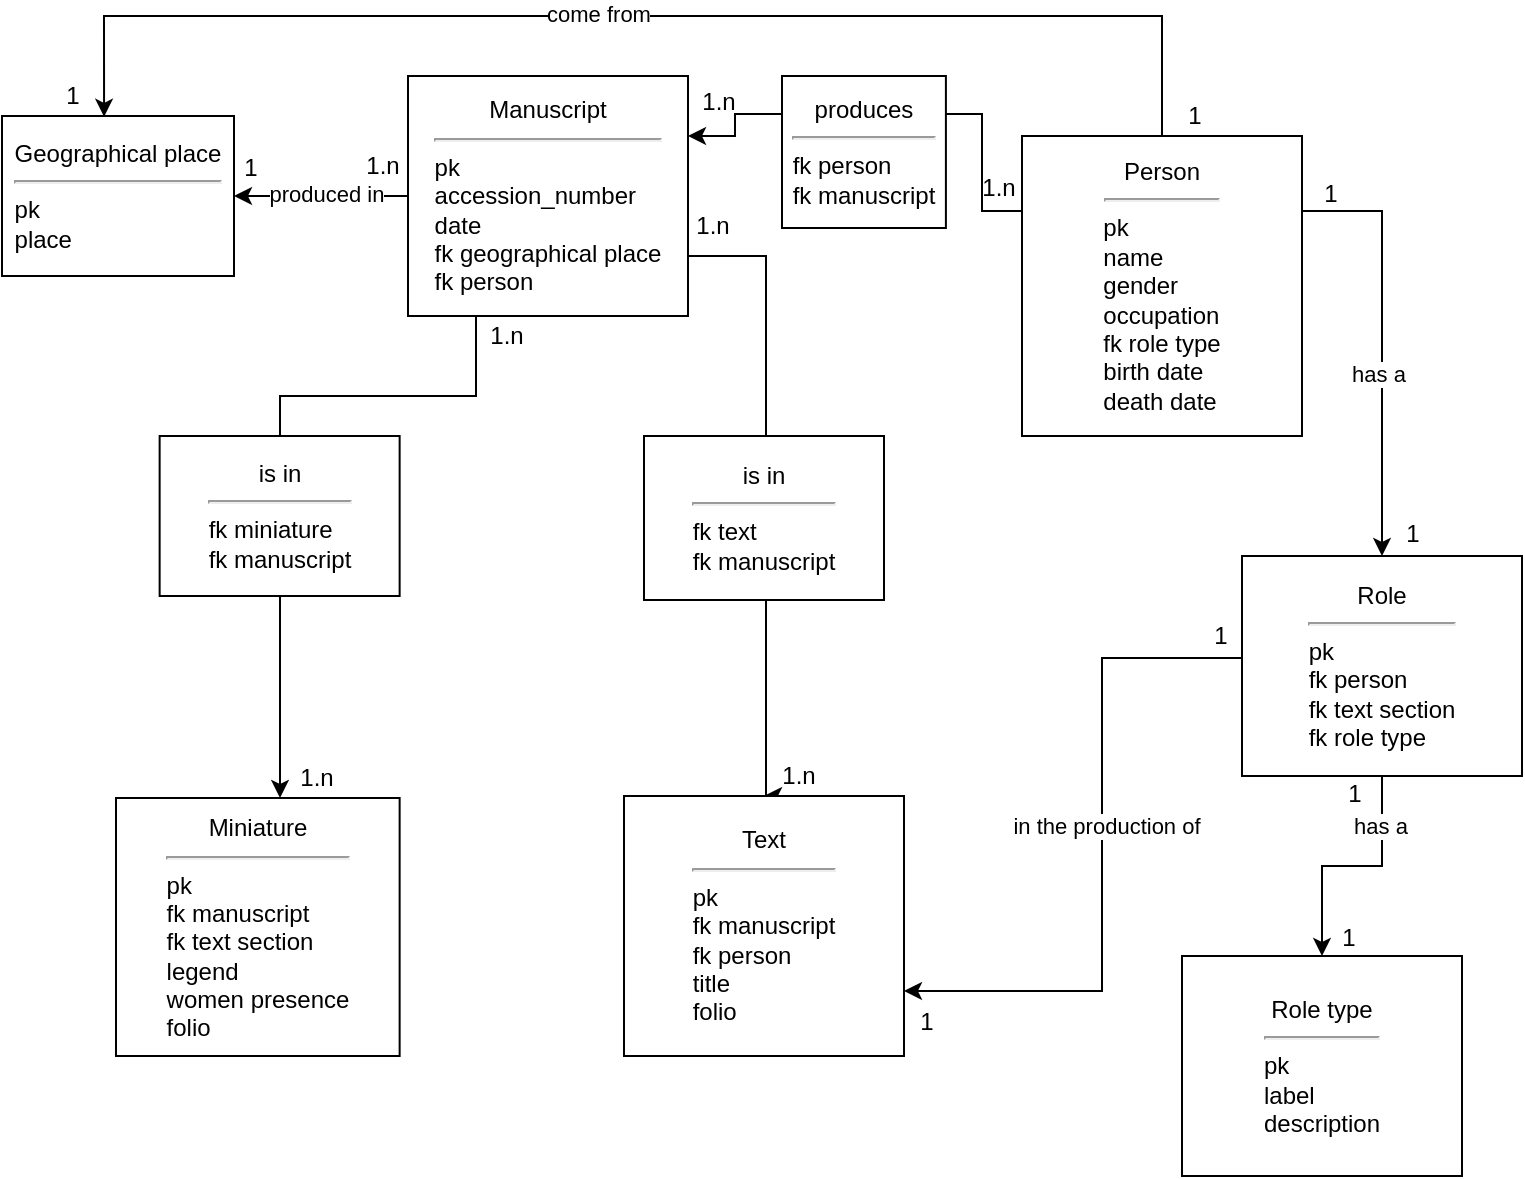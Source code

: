 <mxfile version="20.7.4" type="github">
  <diagram id="q0DILytYg0iy6yfAkVPH" name="Page-1">
    <mxGraphModel dx="1474" dy="643" grid="1" gridSize="10" guides="1" tooltips="1" connect="1" arrows="1" fold="1" page="1" pageScale="1" pageWidth="827" pageHeight="1169" math="0" shadow="0">
      <root>
        <mxCell id="0" />
        <mxCell id="1" parent="0" />
        <mxCell id="4ma81mb0YaSDIXV27W-R-30" style="edgeStyle=orthogonalEdgeStyle;rounded=0;orthogonalLoop=1;jettySize=auto;html=1;" parent="1" source="Z-nDP4wHouM15RZJmkO2-1" target="Z-nDP4wHouM15RZJmkO2-10" edge="1">
          <mxGeometry relative="1" as="geometry">
            <Array as="points">
              <mxPoint x="277" y="260" />
              <mxPoint x="179" y="260" />
            </Array>
          </mxGeometry>
        </mxCell>
        <mxCell id="4ma81mb0YaSDIXV27W-R-31" style="edgeStyle=orthogonalEdgeStyle;rounded=0;orthogonalLoop=1;jettySize=auto;html=1;entryX=0.5;entryY=0;entryDx=0;entryDy=0;" parent="1" source="Z-nDP4wHouM15RZJmkO2-1" target="Z-nDP4wHouM15RZJmkO2-14" edge="1">
          <mxGeometry relative="1" as="geometry">
            <Array as="points">
              <mxPoint x="422" y="190" />
              <mxPoint x="422" y="460" />
            </Array>
          </mxGeometry>
        </mxCell>
        <mxCell id="f1sQHdEGRzn72mfnm5AS-35" style="edgeStyle=orthogonalEdgeStyle;rounded=0;orthogonalLoop=1;jettySize=auto;html=1;exitX=0;exitY=0.5;exitDx=0;exitDy=0;entryX=1;entryY=0.5;entryDx=0;entryDy=0;" edge="1" parent="1" source="Z-nDP4wHouM15RZJmkO2-1" target="F8eL2Q75ojKpojj5MNbm-3">
          <mxGeometry relative="1" as="geometry" />
        </mxCell>
        <mxCell id="f1sQHdEGRzn72mfnm5AS-36" value="produced in" style="edgeLabel;html=1;align=center;verticalAlign=middle;resizable=0;points=[];" vertex="1" connectable="0" parent="f1sQHdEGRzn72mfnm5AS-35">
          <mxGeometry x="0.032" y="2" relative="1" as="geometry">
            <mxPoint x="4" y="-3" as="offset" />
          </mxGeometry>
        </mxCell>
        <mxCell id="Z-nDP4wHouM15RZJmkO2-1" value="&lt;div&gt;Manuscript&lt;/div&gt;&lt;div&gt;&lt;hr&gt;&lt;/div&gt;&lt;div align=&quot;left&quot;&gt;pk&lt;/div&gt;&lt;div align=&quot;left&quot;&gt;accession_number&lt;/div&gt;&lt;div align=&quot;left&quot;&gt;date&lt;/div&gt;&lt;div align=&quot;left&quot;&gt;fk geographical place&lt;/div&gt;&lt;div align=&quot;left&quot;&gt;fk person&lt;br&gt;&lt;/div&gt;" style="rounded=0;whiteSpace=wrap;html=1;" parent="1" vertex="1">
          <mxGeometry x="243" y="100" width="140" height="120" as="geometry" />
        </mxCell>
        <mxCell id="f1sQHdEGRzn72mfnm5AS-17" style="edgeStyle=orthogonalEdgeStyle;rounded=0;orthogonalLoop=1;jettySize=auto;html=1;exitX=0;exitY=0.5;exitDx=0;exitDy=0;entryX=1;entryY=0.75;entryDx=0;entryDy=0;" edge="1" parent="1" source="Z-nDP4wHouM15RZJmkO2-4" target="Z-nDP4wHouM15RZJmkO2-14">
          <mxGeometry relative="1" as="geometry">
            <Array as="points">
              <mxPoint x="590" y="391" />
              <mxPoint x="590" y="557" />
            </Array>
          </mxGeometry>
        </mxCell>
        <mxCell id="f1sQHdEGRzn72mfnm5AS-23" value="in the production of" style="edgeLabel;html=1;align=center;verticalAlign=middle;resizable=0;points=[];" vertex="1" connectable="0" parent="f1sQHdEGRzn72mfnm5AS-17">
          <mxGeometry x="-0.072" y="2" relative="1" as="geometry">
            <mxPoint as="offset" />
          </mxGeometry>
        </mxCell>
        <mxCell id="f1sQHdEGRzn72mfnm5AS-18" style="edgeStyle=orthogonalEdgeStyle;rounded=0;orthogonalLoop=1;jettySize=auto;html=1;exitX=0.5;exitY=1;exitDx=0;exitDy=0;entryX=0.5;entryY=0;entryDx=0;entryDy=0;" edge="1" parent="1" source="Z-nDP4wHouM15RZJmkO2-4" target="f1sQHdEGRzn72mfnm5AS-9">
          <mxGeometry relative="1" as="geometry" />
        </mxCell>
        <mxCell id="f1sQHdEGRzn72mfnm5AS-22" value="has a" style="edgeLabel;html=1;align=center;verticalAlign=middle;resizable=0;points=[];" vertex="1" connectable="0" parent="f1sQHdEGRzn72mfnm5AS-18">
          <mxGeometry x="-0.591" y="3" relative="1" as="geometry">
            <mxPoint x="-4" as="offset" />
          </mxGeometry>
        </mxCell>
        <mxCell id="Z-nDP4wHouM15RZJmkO2-4" value="&lt;div&gt;Role&lt;br&gt;&lt;/div&gt;&lt;div&gt;&lt;hr&gt;&lt;/div&gt;&lt;div align=&quot;left&quot;&gt;pk&lt;/div&gt;&lt;div align=&quot;left&quot;&gt;fk person&lt;/div&gt;&lt;div align=&quot;left&quot;&gt;fk text section&lt;/div&gt;&lt;div align=&quot;left&quot;&gt;fk role type&lt;br&gt;&lt;/div&gt;" style="rounded=0;whiteSpace=wrap;html=1;" parent="1" vertex="1">
          <mxGeometry x="660" y="340" width="140" height="110" as="geometry" />
        </mxCell>
        <mxCell id="Z-nDP4wHouM15RZJmkO2-10" value="&lt;div&gt;Miniature&lt;br&gt;&lt;/div&gt;&lt;div&gt;&lt;hr&gt;&lt;/div&gt;&lt;div align=&quot;left&quot;&gt;pk&lt;/div&gt;&lt;div align=&quot;left&quot;&gt;fk manuscript&lt;/div&gt;&lt;div align=&quot;left&quot;&gt;fk text section&lt;br&gt;&lt;/div&gt;&lt;div align=&quot;left&quot;&gt;legend&lt;/div&gt;&lt;div align=&quot;left&quot;&gt;women presence&lt;/div&gt;&lt;div align=&quot;left&quot;&gt;folio&lt;br&gt;&lt;/div&gt;" style="rounded=0;whiteSpace=wrap;html=1;" parent="1" vertex="1">
          <mxGeometry x="97" y="461" width="141.82" height="129" as="geometry" />
        </mxCell>
        <mxCell id="Z-nDP4wHouM15RZJmkO2-14" value="&lt;div align=&quot;center&quot;&gt;Text&lt;/div&gt;&lt;div align=&quot;center&quot;&gt;&lt;hr&gt;&lt;/div&gt;&lt;div align=&quot;left&quot;&gt;pk&lt;/div&gt;&lt;div align=&quot;left&quot;&gt;fk manuscript&lt;br&gt;&lt;/div&gt;&lt;div align=&quot;left&quot;&gt;fk person&lt;br&gt;&lt;/div&gt;&lt;div align=&quot;left&quot;&gt;title&lt;/div&gt;&lt;div align=&quot;left&quot;&gt;folio&lt;/div&gt;" style="rounded=0;whiteSpace=wrap;html=1;align=center;" parent="1" vertex="1">
          <mxGeometry x="351" y="460" width="140" height="130" as="geometry" />
        </mxCell>
        <mxCell id="F8eL2Q75ojKpojj5MNbm-3" value="&lt;div&gt;Geographical place&lt;br&gt;&lt;/div&gt;&lt;div&gt;&lt;hr&gt;&lt;/div&gt;&lt;div align=&quot;left&quot;&gt;pk&lt;/div&gt;&lt;div align=&quot;left&quot;&gt;place&lt;br&gt;&lt;/div&gt;" style="rounded=0;whiteSpace=wrap;html=1;" parent="1" vertex="1">
          <mxGeometry x="40" y="120" width="116" height="80" as="geometry" />
        </mxCell>
        <mxCell id="f1sQHdEGRzn72mfnm5AS-16" style="edgeStyle=orthogonalEdgeStyle;rounded=0;orthogonalLoop=1;jettySize=auto;html=1;exitX=1;exitY=0.25;exitDx=0;exitDy=0;entryX=0.5;entryY=0;entryDx=0;entryDy=0;" edge="1" parent="1" source="f1sQHdEGRzn72mfnm5AS-21" target="Z-nDP4wHouM15RZJmkO2-4">
          <mxGeometry relative="1" as="geometry">
            <mxPoint x="607.25" y="272.0" as="sourcePoint" />
          </mxGeometry>
        </mxCell>
        <mxCell id="f1sQHdEGRzn72mfnm5AS-20" value="has a" style="edgeLabel;html=1;align=center;verticalAlign=middle;resizable=0;points=[];" vertex="1" connectable="0" parent="f1sQHdEGRzn72mfnm5AS-16">
          <mxGeometry x="0.125" y="3" relative="1" as="geometry">
            <mxPoint x="-5" y="2" as="offset" />
          </mxGeometry>
        </mxCell>
        <mxCell id="4ma81mb0YaSDIXV27W-R-4" value="&lt;div&gt;is in&lt;br&gt;&lt;/div&gt;&lt;div&gt;&lt;hr&gt;&lt;/div&gt;&lt;div align=&quot;left&quot;&gt;fk miniature&lt;br&gt;&lt;/div&gt;&lt;div align=&quot;left&quot;&gt;fk manuscript&lt;br&gt;&lt;/div&gt;" style="rounded=0;whiteSpace=wrap;html=1;" parent="1" vertex="1">
          <mxGeometry x="118.82" y="280" width="120" height="80" as="geometry" />
        </mxCell>
        <mxCell id="4ma81mb0YaSDIXV27W-R-6" value="&lt;div&gt;is in&lt;br&gt;&lt;/div&gt;&lt;div&gt;&lt;hr&gt;&lt;/div&gt;&lt;div align=&quot;left&quot;&gt;fk text&lt;/div&gt;&lt;div align=&quot;left&quot;&gt;fk manuscript&lt;br&gt;&lt;/div&gt;" style="rounded=0;whiteSpace=wrap;html=1;" parent="1" vertex="1">
          <mxGeometry x="361" y="280" width="120" height="82" as="geometry" />
        </mxCell>
        <mxCell id="4ma81mb0YaSDIXV27W-R-45" value="1.n" style="text;html=1;align=center;verticalAlign=middle;resizable=0;points=[];autosize=1;strokeColor=none;fillColor=none;" parent="1" vertex="1">
          <mxGeometry x="177" y="436" width="40" height="30" as="geometry" />
        </mxCell>
        <mxCell id="4ma81mb0YaSDIXV27W-R-46" value="1.n" style="text;html=1;align=center;verticalAlign=middle;resizable=0;points=[];autosize=1;strokeColor=none;fillColor=none;" parent="1" vertex="1">
          <mxGeometry x="272" y="215" width="40" height="30" as="geometry" />
        </mxCell>
        <mxCell id="4ma81mb0YaSDIXV27W-R-47" value="1.n" style="text;html=1;align=center;verticalAlign=middle;resizable=0;points=[];autosize=1;strokeColor=none;fillColor=none;" parent="1" vertex="1">
          <mxGeometry x="375" y="160" width="40" height="30" as="geometry" />
        </mxCell>
        <mxCell id="4ma81mb0YaSDIXV27W-R-49" value="1.n" style="text;html=1;align=center;verticalAlign=middle;resizable=0;points=[];autosize=1;strokeColor=none;fillColor=none;" parent="1" vertex="1">
          <mxGeometry x="418" y="435" width="40" height="30" as="geometry" />
        </mxCell>
        <mxCell id="f1sQHdEGRzn72mfnm5AS-9" value="&lt;div&gt;Role type&lt;br&gt;&lt;/div&gt;&lt;div&gt;&lt;hr&gt;&lt;/div&gt;&lt;div align=&quot;left&quot;&gt;pk&lt;br&gt;&lt;/div&gt;&lt;div align=&quot;left&quot;&gt;label&lt;/div&gt;&lt;div align=&quot;left&quot;&gt;description&lt;br&gt;&lt;/div&gt;" style="rounded=0;whiteSpace=wrap;html=1;" vertex="1" parent="1">
          <mxGeometry x="630" y="540" width="140" height="110" as="geometry" />
        </mxCell>
        <mxCell id="f1sQHdEGRzn72mfnm5AS-33" style="edgeStyle=orthogonalEdgeStyle;rounded=0;orthogonalLoop=1;jettySize=auto;html=1;exitX=0.5;exitY=0;exitDx=0;exitDy=0;entryX=0.44;entryY=0.005;entryDx=0;entryDy=0;entryPerimeter=0;" edge="1" parent="1" source="f1sQHdEGRzn72mfnm5AS-21" target="F8eL2Q75ojKpojj5MNbm-3">
          <mxGeometry relative="1" as="geometry">
            <Array as="points">
              <mxPoint x="620" y="70" />
              <mxPoint x="91" y="70" />
            </Array>
          </mxGeometry>
        </mxCell>
        <mxCell id="f1sQHdEGRzn72mfnm5AS-34" value="come from" style="edgeLabel;html=1;align=center;verticalAlign=middle;resizable=0;points=[];" vertex="1" connectable="0" parent="f1sQHdEGRzn72mfnm5AS-33">
          <mxGeometry x="0.073" y="1" relative="1" as="geometry">
            <mxPoint x="1" y="-2" as="offset" />
          </mxGeometry>
        </mxCell>
        <mxCell id="f1sQHdEGRzn72mfnm5AS-46" style="edgeStyle=orthogonalEdgeStyle;rounded=0;orthogonalLoop=1;jettySize=auto;html=1;exitX=0;exitY=0.25;exitDx=0;exitDy=0;entryX=1;entryY=0.25;entryDx=0;entryDy=0;startArrow=none;" edge="1" parent="1" source="f1sQHdEGRzn72mfnm5AS-50" target="Z-nDP4wHouM15RZJmkO2-1">
          <mxGeometry relative="1" as="geometry" />
        </mxCell>
        <mxCell id="f1sQHdEGRzn72mfnm5AS-21" value="&lt;div align=&quot;center&quot;&gt;Person&lt;br&gt;&lt;/div&gt;&lt;div align=&quot;center&quot;&gt;&lt;hr&gt;&lt;/div&gt;&lt;div align=&quot;left&quot;&gt;pk&lt;/div&gt;&lt;div align=&quot;left&quot;&gt;name&lt;/div&gt;&lt;div align=&quot;left&quot;&gt;gender&lt;/div&gt;&lt;div align=&quot;left&quot;&gt;occupation&lt;/div&gt;&lt;div align=&quot;left&quot;&gt;fk role type&lt;/div&gt;&lt;div align=&quot;left&quot;&gt;birth date&lt;/div&gt;&lt;div align=&quot;left&quot;&gt;death date&lt;br&gt;&lt;/div&gt;" style="rounded=0;whiteSpace=wrap;html=1;align=center;" vertex="1" parent="1">
          <mxGeometry x="550" y="130" width="140" height="150" as="geometry" />
        </mxCell>
        <mxCell id="f1sQHdEGRzn72mfnm5AS-27" value="1" style="text;html=1;align=center;verticalAlign=middle;resizable=0;points=[];autosize=1;strokeColor=none;fillColor=none;" vertex="1" parent="1">
          <mxGeometry x="634" y="365" width="30" height="30" as="geometry" />
        </mxCell>
        <mxCell id="f1sQHdEGRzn72mfnm5AS-30" value="1" style="text;html=1;align=center;verticalAlign=middle;resizable=0;points=[];autosize=1;strokeColor=none;fillColor=none;" vertex="1" parent="1">
          <mxGeometry x="487" y="558" width="30" height="30" as="geometry" />
        </mxCell>
        <mxCell id="f1sQHdEGRzn72mfnm5AS-31" value="1" style="text;html=1;align=center;verticalAlign=middle;resizable=0;points=[];autosize=1;strokeColor=none;fillColor=none;" vertex="1" parent="1">
          <mxGeometry x="698" y="516" width="30" height="30" as="geometry" />
        </mxCell>
        <mxCell id="f1sQHdEGRzn72mfnm5AS-32" value="1" style="text;html=1;align=center;verticalAlign=middle;resizable=0;points=[];autosize=1;strokeColor=none;fillColor=none;" vertex="1" parent="1">
          <mxGeometry x="701" y="444" width="30" height="30" as="geometry" />
        </mxCell>
        <mxCell id="f1sQHdEGRzn72mfnm5AS-37" value="1.n" style="text;html=1;align=center;verticalAlign=middle;resizable=0;points=[];autosize=1;strokeColor=none;fillColor=none;" vertex="1" parent="1">
          <mxGeometry x="210" y="130" width="40" height="30" as="geometry" />
        </mxCell>
        <mxCell id="f1sQHdEGRzn72mfnm5AS-38" value="1" style="text;html=1;align=center;verticalAlign=middle;resizable=0;points=[];autosize=1;strokeColor=none;fillColor=none;" vertex="1" parent="1">
          <mxGeometry x="148.91" y="131" width="30" height="30" as="geometry" />
        </mxCell>
        <mxCell id="f1sQHdEGRzn72mfnm5AS-39" value="1" style="text;html=1;align=center;verticalAlign=middle;resizable=0;points=[];autosize=1;strokeColor=none;fillColor=none;" vertex="1" parent="1">
          <mxGeometry x="60" y="95" width="30" height="30" as="geometry" />
        </mxCell>
        <mxCell id="f1sQHdEGRzn72mfnm5AS-40" value="1" style="text;html=1;align=center;verticalAlign=middle;resizable=0;points=[];autosize=1;strokeColor=none;fillColor=none;" vertex="1" parent="1">
          <mxGeometry x="621" y="105" width="30" height="30" as="geometry" />
        </mxCell>
        <mxCell id="f1sQHdEGRzn72mfnm5AS-41" value="1" style="text;html=1;align=center;verticalAlign=middle;resizable=0;points=[];autosize=1;strokeColor=none;fillColor=none;" vertex="1" parent="1">
          <mxGeometry x="689" y="144" width="30" height="30" as="geometry" />
        </mxCell>
        <mxCell id="f1sQHdEGRzn72mfnm5AS-42" value="1" style="text;html=1;align=center;verticalAlign=middle;resizable=0;points=[];autosize=1;strokeColor=none;fillColor=none;" vertex="1" parent="1">
          <mxGeometry x="730" y="314" width="30" height="30" as="geometry" />
        </mxCell>
        <mxCell id="f1sQHdEGRzn72mfnm5AS-48" value="1.n" style="text;html=1;align=center;verticalAlign=middle;resizable=0;points=[];autosize=1;strokeColor=none;fillColor=none;" vertex="1" parent="1">
          <mxGeometry x="518" y="141" width="40" height="30" as="geometry" />
        </mxCell>
        <mxCell id="f1sQHdEGRzn72mfnm5AS-49" value="1.n" style="text;html=1;align=center;verticalAlign=middle;resizable=0;points=[];autosize=1;strokeColor=none;fillColor=none;" vertex="1" parent="1">
          <mxGeometry x="378" y="98" width="40" height="30" as="geometry" />
        </mxCell>
        <mxCell id="f1sQHdEGRzn72mfnm5AS-50" value="&lt;div&gt;produces&lt;br&gt;&lt;/div&gt;&lt;div&gt;&lt;hr&gt;&lt;/div&gt;&lt;div align=&quot;left&quot;&gt;fk person&lt;br&gt;&lt;/div&gt;&lt;div align=&quot;left&quot;&gt;fk manuscript&lt;/div&gt;" style="rounded=0;whiteSpace=wrap;html=1;" vertex="1" parent="1">
          <mxGeometry x="430" y="100" width="81.95" height="76" as="geometry" />
        </mxCell>
        <mxCell id="f1sQHdEGRzn72mfnm5AS-51" value="" style="edgeStyle=orthogonalEdgeStyle;rounded=0;orthogonalLoop=1;jettySize=auto;html=1;exitX=0;exitY=0.25;exitDx=0;exitDy=0;entryX=1;entryY=0.25;entryDx=0;entryDy=0;endArrow=none;" edge="1" parent="1" source="f1sQHdEGRzn72mfnm5AS-21" target="f1sQHdEGRzn72mfnm5AS-50">
          <mxGeometry relative="1" as="geometry">
            <mxPoint x="550.0" y="167.5" as="sourcePoint" />
            <mxPoint x="383" y="130.0" as="targetPoint" />
          </mxGeometry>
        </mxCell>
      </root>
    </mxGraphModel>
  </diagram>
</mxfile>
